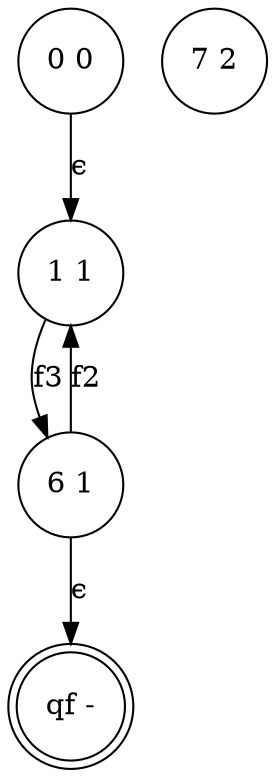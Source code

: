 digraph 3 {
	"1 1" [shape=circle]
	"6 1" [shape=circle]
	"qf -" [shape=doublecircle]
	"0 0" [shape=circle]
	"7 2" [shape=circle]
	"0 0" -> "1 1" [label="ϵ"]
	"1 1" -> "6 1" [label=f3]
	"6 1" -> "1 1" [label=f2]
	"6 1" -> "qf -" [label="ϵ"]
}
